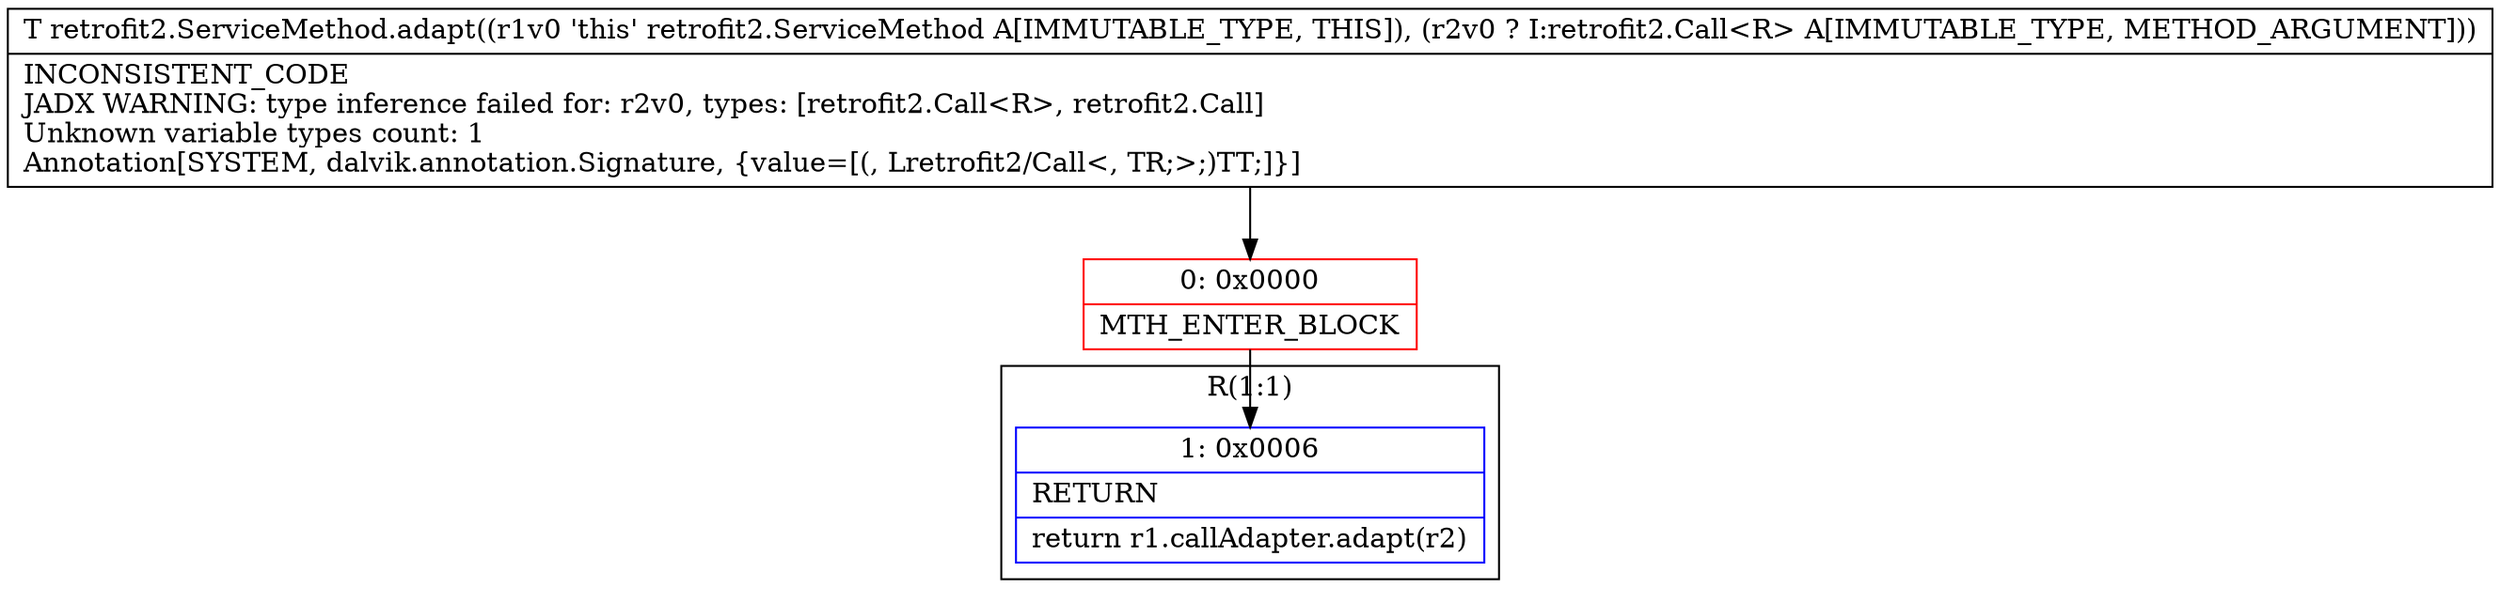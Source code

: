 digraph "CFG forretrofit2.ServiceMethod.adapt(Lretrofit2\/Call;)Ljava\/lang\/Object;" {
subgraph cluster_Region_1286328485 {
label = "R(1:1)";
node [shape=record,color=blue];
Node_1 [shape=record,label="{1\:\ 0x0006|RETURN\l|return r1.callAdapter.adapt(r2)\l}"];
}
Node_0 [shape=record,color=red,label="{0\:\ 0x0000|MTH_ENTER_BLOCK\l}"];
MethodNode[shape=record,label="{T retrofit2.ServiceMethod.adapt((r1v0 'this' retrofit2.ServiceMethod A[IMMUTABLE_TYPE, THIS]), (r2v0 ? I:retrofit2.Call\<R\> A[IMMUTABLE_TYPE, METHOD_ARGUMENT]))  | INCONSISTENT_CODE\lJADX WARNING: type inference failed for: r2v0, types: [retrofit2.Call\<R\>, retrofit2.Call]\lUnknown variable types count: 1\lAnnotation[SYSTEM, dalvik.annotation.Signature, \{value=[(, Lretrofit2\/Call\<, TR;\>;)TT;]\}]\l}"];
MethodNode -> Node_0;
Node_0 -> Node_1;
}

